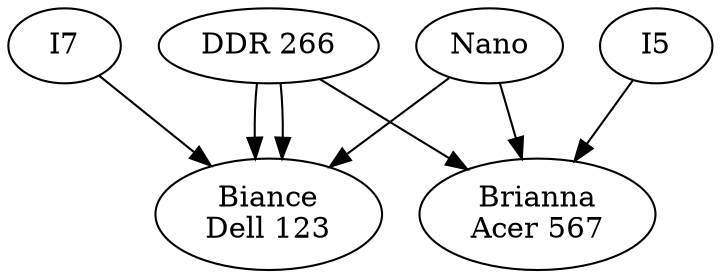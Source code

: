 digraph order {
"DDR 266"->"Biance
Dell 123";
"I7"->"Biance
Dell 123";
"DDR 266"->"Biance
Dell 123";
"Nano"->"Biance
Dell 123";
"I5"->"Brianna
Acer 567";
"DDR 266"->"Brianna
Acer 567";
"Nano"->"Brianna
Acer 567";
}